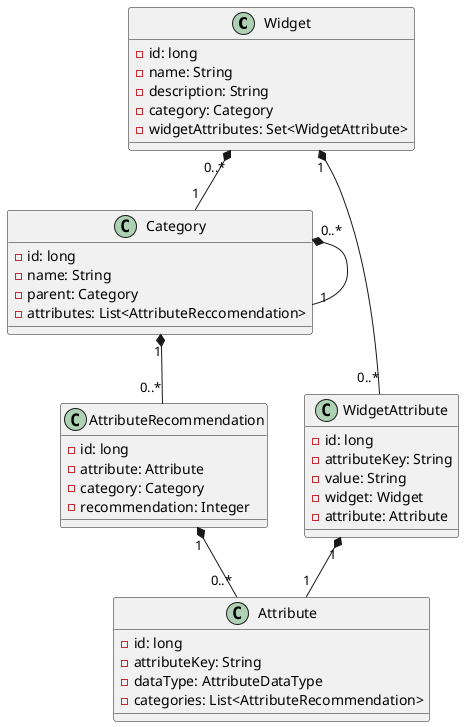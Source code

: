 @startuml
class Widget [[java:edu.sru.cpsc.webshopping.domain.widgets.Widget]] {
	-id: long
	-name: String
	-description: String
	-category: Category
	-widgetAttributes: Set<WidgetAttribute>
}

class Category [[java:edu.sru.cpsc.webshopping.domain.widgets.Category]] {
    -id: long
    -name: String
    -parent: Category
    -attributes: List<AttributeReccomendation>
}

class WidgetAttribute [[java:edu.sru.cpsc.webshopping.domain.widgets.WidgetAttribute]] {
	-id: long
	-attributeKey: String
	-value: String
	-widget: Widget
	-attribute: Attribute
}

class AttributeRecommendation [[java:edu.sru.cpsc.webshopping.domain.widgets.AttributeRecommendation]] {
	-id: long
	-attribute: Attribute
	-category: Category
	-recommendation: Integer
}

class Attribute [[java:edu.sru.cpsc.webshopping.domain.widgets.Attribute]] {
	-id: long
	-attributeKey: String
	-dataType: AttributeDataType
	-categories: List<AttributeRecommendation>
}

Widget "1" *-- "0..*" WidgetAttribute
Widget "0..*" *-- "1" Category
Category "1" *-- "0..*" AttributeRecommendation
Category "0..*" *-- "1" Category
AttributeRecommendation "1" *-- "0..*" Attribute
WidgetAttribute "1" *-- "1" Attribute

@enduml